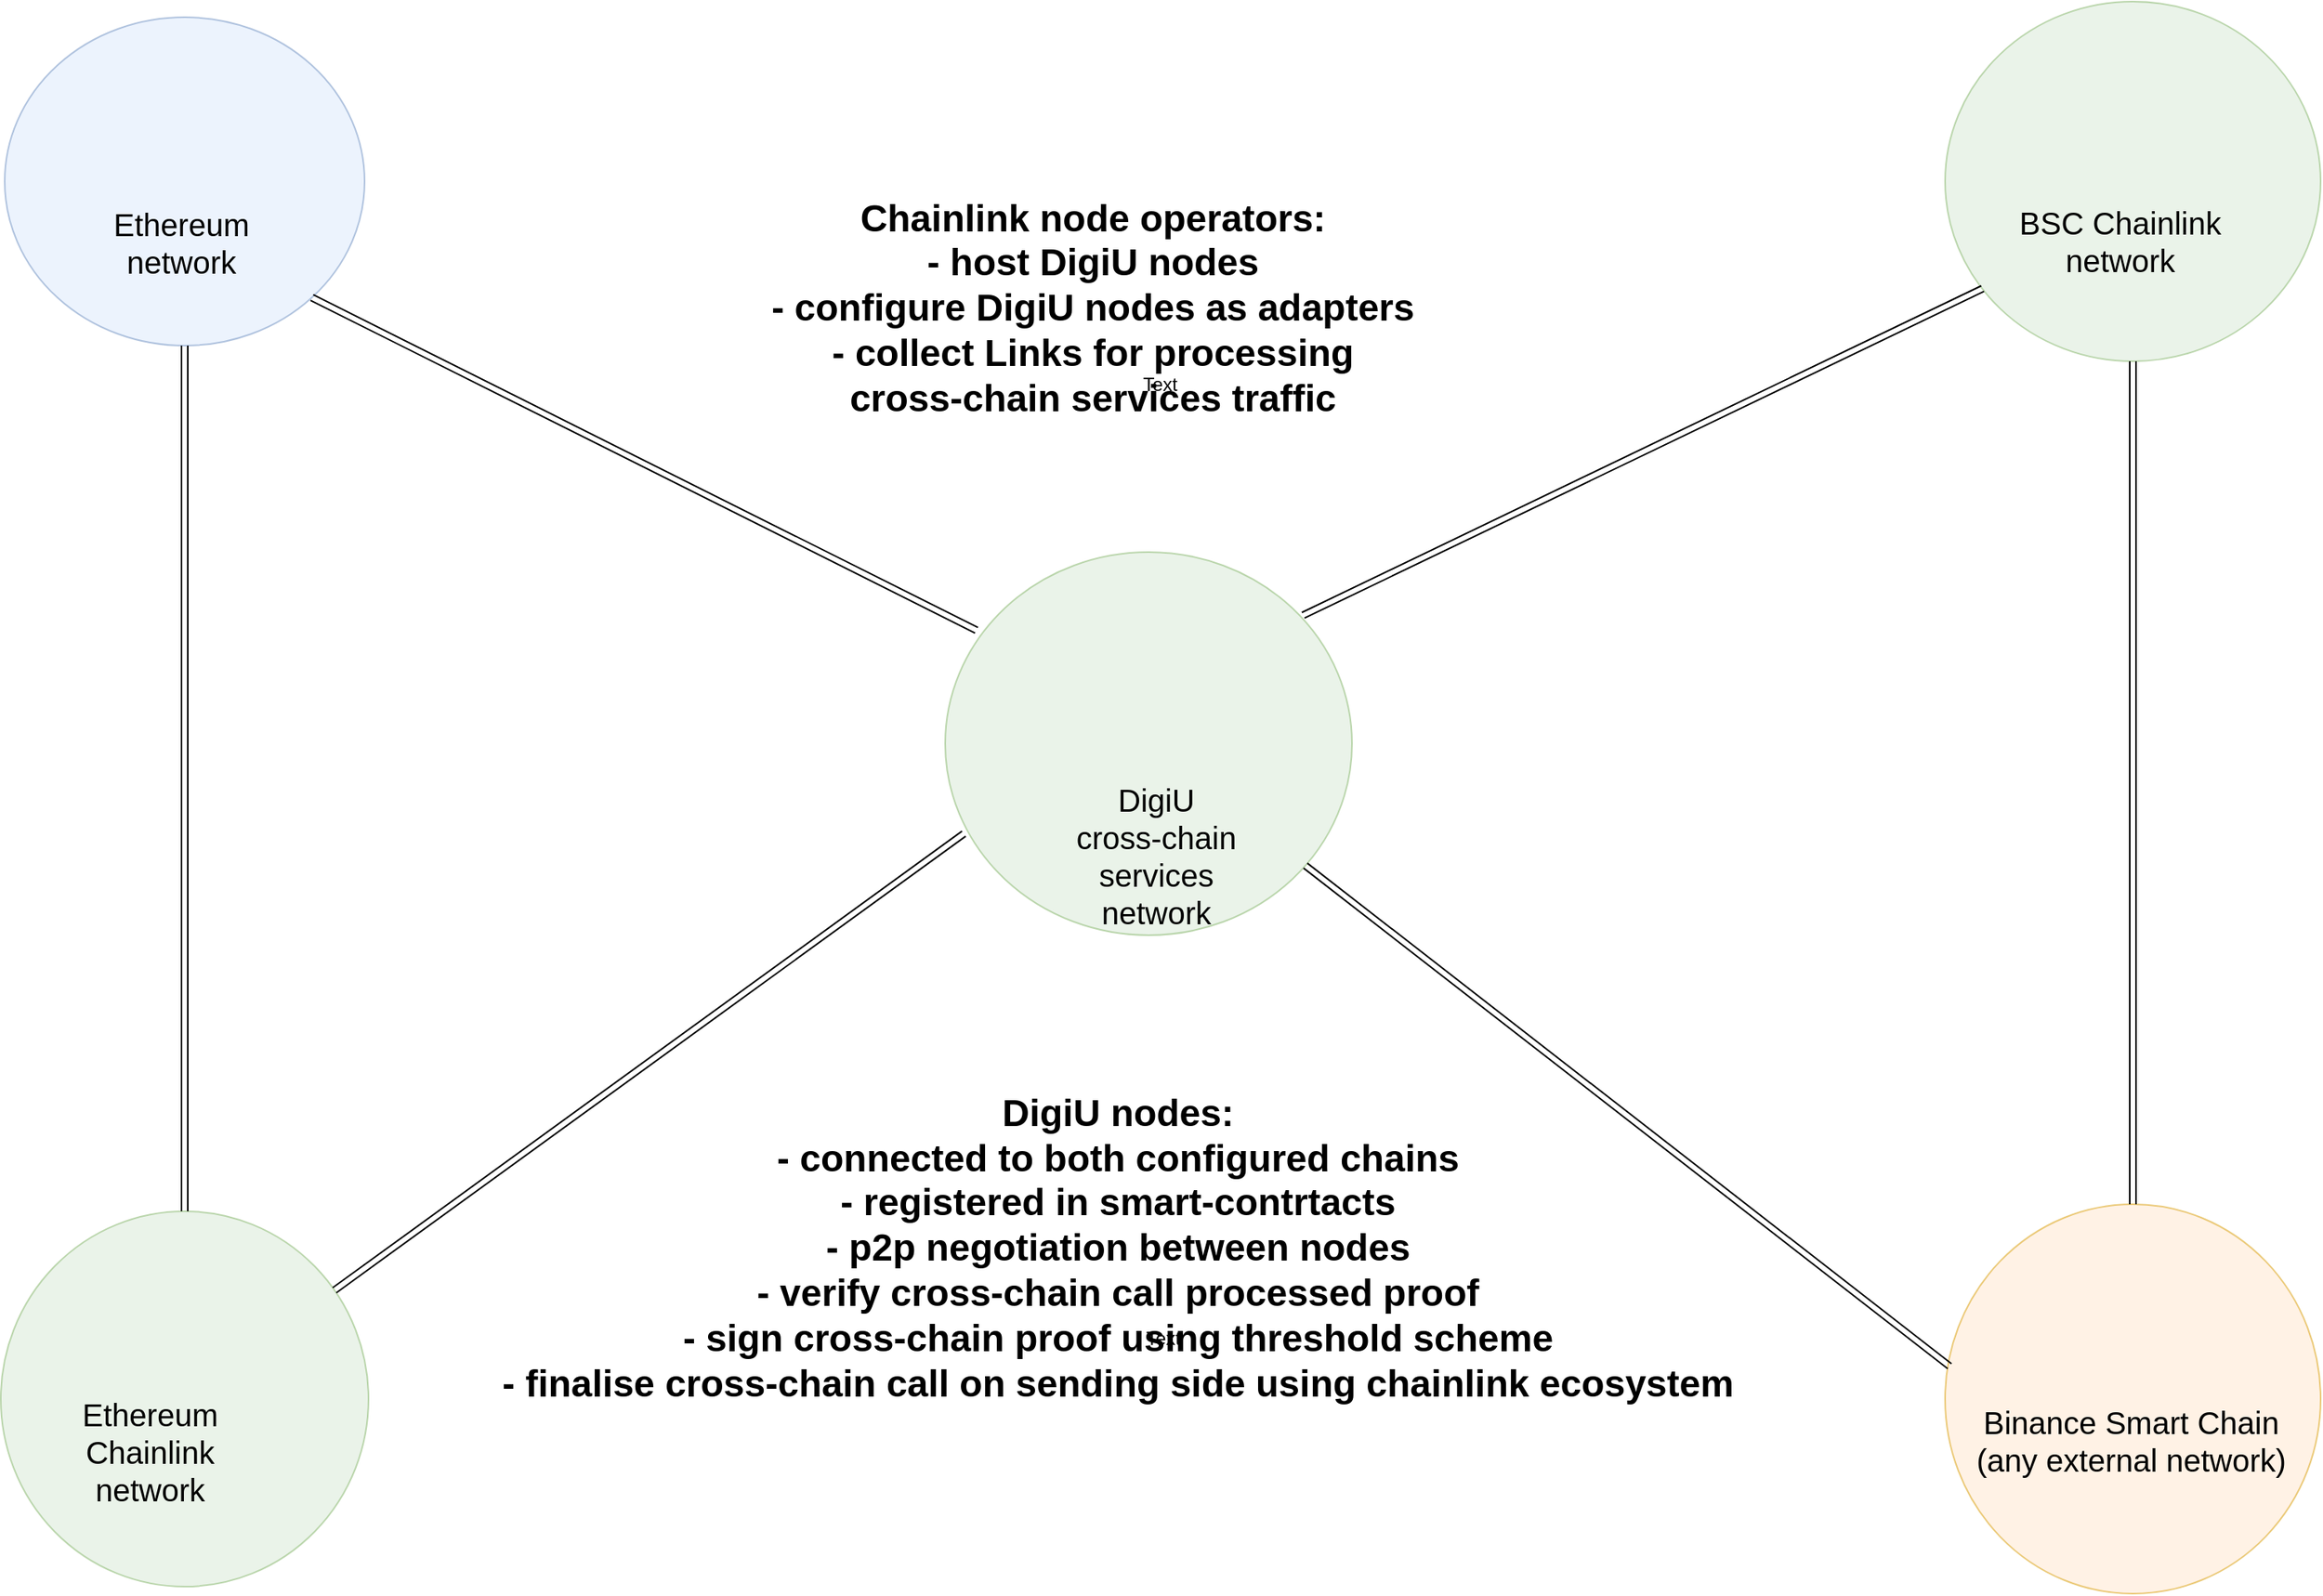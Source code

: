 <mxfile version="12.3.2" type="device" pages="1"><diagram name="Page-1" id="5987fedf-629e-85c4-6858-42fee31821dd"><mxGraphModel dx="3180" dy="1632" grid="1" gridSize="10" guides="1" tooltips="1" connect="1" arrows="1" fold="1" page="1" pageScale="1.5" pageWidth="1169" pageHeight="826" background="#ffffff" math="0" shadow="0"><root><mxCell id="0" style=";html=1;"/><mxCell id="1" style=";html=1;" parent="0"/><mxCell id="2a5a01dd2e413fbf-1" value="" style="ellipse;whiteSpace=wrap;html=1;rounded=0;shadow=0;strokeWidth=1;fillColor=#dae8fc;fontSize=24;align=right;strokeColor=#6c8ebf;opacity=50;" parent="1" vertex="1"><mxGeometry x="130" y="123" width="230" height="210" as="geometry"/></mxCell><mxCell id="2a5a01dd2e413fbf-2" value="" style="ellipse;whiteSpace=wrap;html=1;rounded=0;shadow=0;strokeWidth=1;fillColor=#d5e8d4;fontSize=24;align=right;strokeColor=#82b366;opacity=50;" parent="1" vertex="1"><mxGeometry x="127.5" y="886.5" width="235" height="240" as="geometry"/></mxCell><mxCell id="2a5a01dd2e413fbf-3" value="" style="ellipse;whiteSpace=wrap;html=1;rounded=0;shadow=0;strokeWidth=1;fillColor=#ffe6cc;fontSize=24;align=right;strokeColor=#d79b00;opacity=50;" parent="1" vertex="1"><mxGeometry x="1370" y="882" width="240" height="249" as="geometry"/></mxCell><mxCell id="2a5a01dd2e413fbf-7" value="" style="ellipse;whiteSpace=wrap;html=1;rounded=0;shadow=0;strokeWidth=1;fillColor=#d5e8d4;fontSize=24;align=right;strokeColor=#82b366;opacity=50;" parent="1" vertex="1"><mxGeometry x="731" y="465" width="260" height="245" as="geometry"/></mxCell><mxCell id="2a5a01dd2e413fbf-47" value="Ethereum&lt;br&gt;network" style="text;html=1;strokeColor=none;fillColor=none;align=center;verticalAlign=middle;whiteSpace=wrap;rounded=0;shadow=0;fontSize=20;" parent="1" vertex="1"><mxGeometry x="203" y="265.5" width="80" height="3" as="geometry"/></mxCell><mxCell id="2a5a01dd2e413fbf-48" value="Ethereum&lt;br&gt;Chainlink&lt;br&gt;network&lt;br&gt;" style="text;html=1;strokeColor=none;fillColor=none;align=center;verticalAlign=middle;whiteSpace=wrap;rounded=0;shadow=0;fontSize=20;" parent="1" vertex="1"><mxGeometry x="127.5" y="1006.5" width="190" height="66" as="geometry"/></mxCell><mxCell id="2a5a01dd2e413fbf-49" value="Binance Smart Chain&lt;br&gt;(any external network)" style="text;html=1;strokeColor=none;fillColor=none;align=center;verticalAlign=middle;whiteSpace=wrap;rounded=0;shadow=0;fontSize=20;" parent="1" vertex="1"><mxGeometry x="1379" y="1032" width="220" height="1" as="geometry"/></mxCell><mxCell id="DV5jk3CfF1LE4VWO91Kz-1" value="" style="shape=image;html=1;verticalAlign=top;verticalLabelPosition=bottom;labelBackgroundColor=#ffffff;imageAspect=0;aspect=fixed;image=https://cdn0.iconfinder.com/data/icons/blockchain-classic/270/ChainLink-128.png" vertex="1" parent="1"><mxGeometry x="207.5" y="910" width="70" height="70" as="geometry"/></mxCell><mxCell id="DV5jk3CfF1LE4VWO91Kz-3" value="" style="shape=image;html=1;verticalAlign=top;verticalLabelPosition=bottom;labelBackgroundColor=#ffffff;imageAspect=0;aspect=fixed;image=https://cdn0.iconfinder.com/data/icons/blockchain-classic/256/Binance_Coin-128.png" vertex="1" parent="1"><mxGeometry x="1457.5" y="919" width="63" height="63" as="geometry"/></mxCell><mxCell id="DV5jk3CfF1LE4VWO91Kz-4" value="" style="shape=image;html=1;verticalAlign=top;verticalLabelPosition=bottom;labelBackgroundColor=#ffffff;imageAspect=0;aspect=fixed;image=https://cdn0.iconfinder.com/data/icons/blockchain-classic/256/Ethereum_Classic-128.png" vertex="1" parent="1"><mxGeometry x="230" y="158" width="65" height="65" as="geometry"/></mxCell><mxCell id="DV5jk3CfF1LE4VWO91Kz-9" value="" style="shape=image;verticalLabelPosition=bottom;labelBackgroundColor=#ffffff;verticalAlign=top;aspect=fixed;imageAspect=0;image=file:///home/syi/Downloads/digiu.png;" vertex="1" parent="1"><mxGeometry x="816" y="497.5" width="90" height="90" as="geometry"/></mxCell><mxCell id="DV5jk3CfF1LE4VWO91Kz-10" value="DigiU&lt;br&gt;cross-chain&lt;br&gt;services&lt;br&gt;network" style="text;html=1;strokeColor=none;fillColor=none;align=center;verticalAlign=middle;whiteSpace=wrap;rounded=0;shadow=0;fontSize=20;" vertex="1" parent="1"><mxGeometry x="781" y="618" width="170" height="81" as="geometry"/></mxCell><mxCell id="DV5jk3CfF1LE4VWO91Kz-15" value="" style="ellipse;whiteSpace=wrap;html=1;rounded=0;shadow=0;strokeWidth=1;fillColor=#d5e8d4;fontSize=24;align=right;strokeColor=#82b366;opacity=50;" vertex="1" parent="1"><mxGeometry x="1370" y="113" width="240" height="230" as="geometry"/></mxCell><mxCell id="DV5jk3CfF1LE4VWO91Kz-16" value="" style="shape=image;html=1;verticalAlign=top;verticalLabelPosition=bottom;labelBackgroundColor=#ffffff;imageAspect=0;aspect=fixed;image=https://cdn0.iconfinder.com/data/icons/blockchain-classic/270/ChainLink-128.png" vertex="1" parent="1"><mxGeometry x="1451.5" y="141" width="77" height="77" as="geometry"/></mxCell><mxCell id="DV5jk3CfF1LE4VWO91Kz-17" value="BSC Chainlink&lt;br&gt;network" style="text;html=1;strokeColor=none;fillColor=none;align=center;verticalAlign=middle;whiteSpace=wrap;rounded=0;shadow=0;fontSize=20;" vertex="1" parent="1"><mxGeometry x="1357" y="233" width="250" height="66" as="geometry"/></mxCell><mxCell id="DV5jk3CfF1LE4VWO91Kz-23" value="" style="shape=link;html=1;entryX=0.046;entryY=0.735;entryDx=0;entryDy=0;entryPerimeter=0;" edge="1" parent="1" source="2a5a01dd2e413fbf-2" target="2a5a01dd2e413fbf-7"><mxGeometry width="50" height="50" relative="1" as="geometry"><mxPoint x="330" y="720" as="sourcePoint"/><mxPoint x="540" y="740" as="targetPoint"/></mxGeometry></mxCell><mxCell id="DV5jk3CfF1LE4VWO91Kz-24" value="" style="shape=link;html=1;entryX=0.88;entryY=0.165;entryDx=0;entryDy=0;entryPerimeter=0;exitX=0.1;exitY=0.798;exitDx=0;exitDy=0;exitPerimeter=0;" edge="1" parent="1" source="DV5jk3CfF1LE4VWO91Kz-15" target="2a5a01dd2e413fbf-7"><mxGeometry width="50" height="50" relative="1" as="geometry"><mxPoint x="990" y="950" as="sourcePoint"/><mxPoint x="615.95" y="714.9" as="targetPoint"/></mxGeometry></mxCell><mxCell id="DV5jk3CfF1LE4VWO91Kz-31" value="" style="shape=link;html=1;entryX=0.5;entryY=0;entryDx=0;entryDy=0;exitX=0.5;exitY=1;exitDx=0;exitDy=0;" edge="1" parent="1" source="2a5a01dd2e413fbf-1" target="2a5a01dd2e413fbf-2"><mxGeometry width="50" height="50" relative="1" as="geometry"><mxPoint x="906" y="383.54" as="sourcePoint"/><mxPoint x="778.8" y="550.425" as="targetPoint"/></mxGeometry></mxCell><mxCell id="DV5jk3CfF1LE4VWO91Kz-32" value="" style="shape=link;html=1;exitX=0.012;exitY=0.416;exitDx=0;exitDy=0;exitPerimeter=0;" edge="1" parent="1" source="2a5a01dd2e413fbf-3" target="2a5a01dd2e413fbf-7"><mxGeometry width="50" height="50" relative="1" as="geometry"><mxPoint x="916" y="393.54" as="sourcePoint"/><mxPoint x="788.8" y="560.425" as="targetPoint"/></mxGeometry></mxCell><mxCell id="DV5jk3CfF1LE4VWO91Kz-33" value="" style="shape=link;html=1;entryX=0.077;entryY=0.204;entryDx=0;entryDy=0;entryPerimeter=0;exitX=1;exitY=1;exitDx=0;exitDy=0;" edge="1" parent="1" source="2a5a01dd2e413fbf-1" target="2a5a01dd2e413fbf-7"><mxGeometry width="50" height="50" relative="1" as="geometry"><mxPoint x="926" y="403.54" as="sourcePoint"/><mxPoint x="798.8" y="570.425" as="targetPoint"/></mxGeometry></mxCell><mxCell id="DV5jk3CfF1LE4VWO91Kz-34" value="" style="shape=link;html=1;exitX=0.5;exitY=1;exitDx=0;exitDy=0;" edge="1" parent="1" source="DV5jk3CfF1LE4VWO91Kz-15" target="2a5a01dd2e413fbf-3"><mxGeometry width="50" height="50" relative="1" as="geometry"><mxPoint x="936" y="413.54" as="sourcePoint"/><mxPoint x="808.8" y="580.425" as="targetPoint"/></mxGeometry></mxCell><mxCell id="DV5jk3CfF1LE4VWO91Kz-35" value="DigiU nodes:&lt;br&gt;- connected to both configured chains&lt;br&gt;- registered in smart-contrtacts&lt;br&gt;- p2p negotiation between nodes&lt;br&gt;- verify cross-chain call processed proof&lt;br&gt;- sign cross-chain proof using threshold scheme&lt;br&gt;- finalise cross-chain call on sending side using chainlink ecosystem" style="text;strokeColor=none;fillColor=none;html=1;fontSize=24;fontStyle=1;verticalAlign=middle;align=center;" vertex="1" parent="1"><mxGeometry x="731" y="802" width="220" height="216" as="geometry"/></mxCell><mxCell id="DV5jk3CfF1LE4VWO91Kz-36" value="Chainlink node operators:&lt;br&gt;- host DigiU nodes&lt;br&gt;- configure DigiU nodes as adapters&lt;br&gt;- collect Links for processing &lt;br&gt;cross-chain services traffic" style="text;strokeColor=none;fillColor=none;html=1;fontSize=24;fontStyle=1;verticalAlign=middle;align=center;" vertex="1" parent="1"><mxGeometry x="620" y="250" width="410" height="118" as="geometry"/></mxCell><mxCell id="DV5jk3CfF1LE4VWO91Kz-39" value="Text" style="text;html=1;align=center;verticalAlign=middle;resizable=0;points=[];;autosize=1;" vertex="1" parent="1"><mxGeometry x="850" y="958" width="40" height="20" as="geometry"/></mxCell><mxCell id="DV5jk3CfF1LE4VWO91Kz-40" value="Text" style="text;html=1;align=center;verticalAlign=middle;resizable=0;points=[];;autosize=1;" vertex="1" parent="1"><mxGeometry x="848" y="348" width="40" height="20" as="geometry"/></mxCell></root></mxGraphModel></diagram></mxfile>